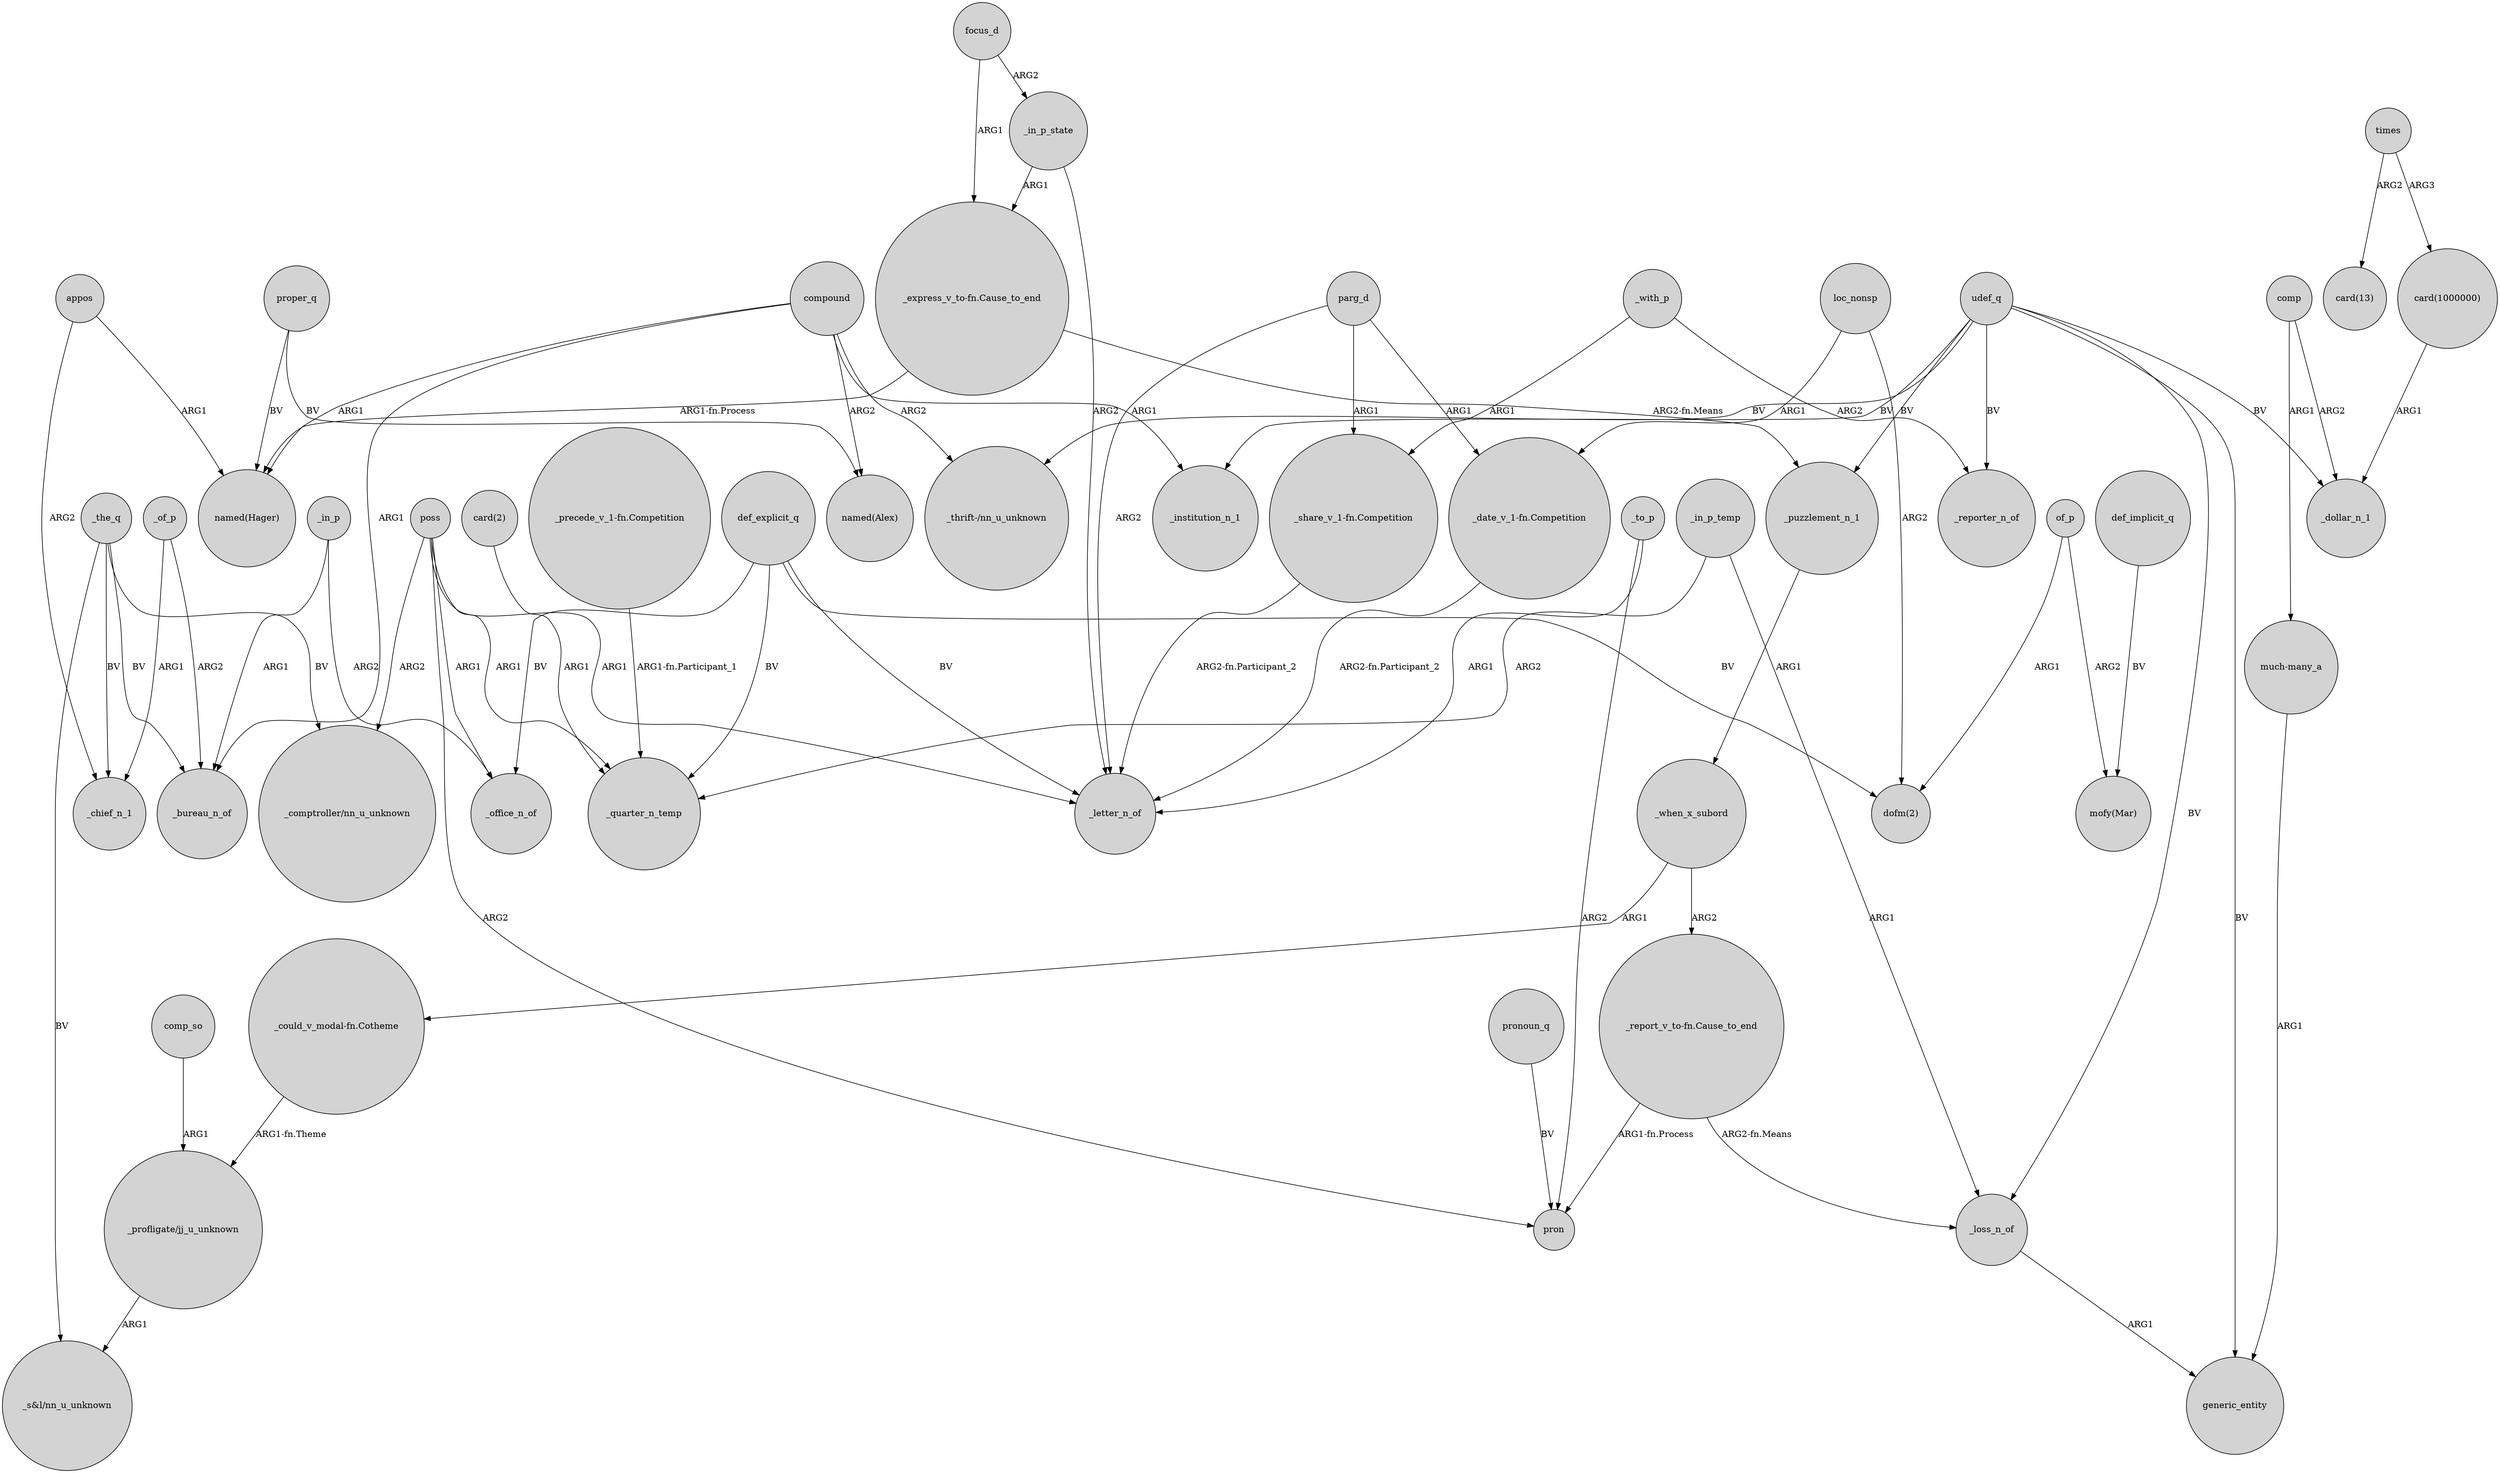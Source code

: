 digraph {
	node [shape=circle style=filled]
	_in_p_temp -> _quarter_n_temp [label=ARG2]
	proper_q -> "named(Hager)" [label=BV]
	_puzzlement_n_1 -> _when_x_subord [label=ARG1]
	focus_d -> _in_p_state [label=ARG2]
	poss -> "_comptroller/nn_u_unknown" [label=ARG2]
	compound -> "named(Alex)" [label=ARG2]
	_in_p -> _office_n_of [label=ARG2]
	def_implicit_q -> "mofy(Mar)" [label=BV]
	udef_q -> "_thrift-/nn_u_unknown" [label=BV]
	of_p -> "mofy(Mar)" [label=ARG2]
	comp -> _dollar_n_1 [label=ARG2]
	_of_p -> _bureau_n_of [label=ARG2]
	udef_q -> _puzzlement_n_1 [label=BV]
	def_explicit_q -> _letter_n_of [label=BV]
	proper_q -> "named(Alex)" [label=BV]
	_the_q -> "_comptroller/nn_u_unknown" [label=BV]
	_in_p_state -> _letter_n_of [label=ARG2]
	udef_q -> _reporter_n_of [label=BV]
	_the_q -> _bureau_n_of [label=BV]
	_when_x_subord -> "_could_v_modal-fn.Cotheme" [label=ARG1]
	_with_p -> "_share_v_1-fn.Competition" [label=ARG1]
	compound -> _institution_n_1 [label=ARG1]
	_when_x_subord -> "_report_v_to-fn.Cause_to_end" [label=ARG2]
	times -> "card(1000000)" [label=ARG3]
	"_express_v_to-fn.Cause_to_end" -> _puzzlement_n_1 [label="ARG2-fn.Means"]
	_the_q -> _chief_n_1 [label=BV]
	parg_d -> "_date_v_1-fn.Competition" [label=ARG1]
	_to_p -> pron [label=ARG2]
	compound -> _bureau_n_of [label=ARG1]
	_loss_n_of -> generic_entity [label=ARG1]
	"_could_v_modal-fn.Cotheme" -> "_profligate/jj_u_unknown" [label="ARG1-fn.Theme"]
	_in_p_state -> "_express_v_to-fn.Cause_to_end" [label=ARG1]
	_in_p -> _bureau_n_of [label=ARG1]
	"_profligate/jj_u_unknown" -> "_s&l/nn_u_unknown" [label=ARG1]
	udef_q -> generic_entity [label=BV]
	focus_d -> "_express_v_to-fn.Cause_to_end" [label=ARG1]
	_of_p -> _chief_n_1 [label=ARG1]
	"_report_v_to-fn.Cause_to_end" -> _loss_n_of [label="ARG2-fn.Means"]
	poss -> _office_n_of [label=ARG1]
	_the_q -> "_s&l/nn_u_unknown" [label=BV]
	pronoun_q -> pron [label=BV]
	poss -> pron [label=ARG2]
	comp -> "much-many_a" [label=ARG1]
	parg_d -> "_share_v_1-fn.Competition" [label=ARG1]
	"_express_v_to-fn.Cause_to_end" -> "named(Hager)" [label="ARG1-fn.Process"]
	"much-many_a" -> generic_entity [label=ARG1]
	_to_p -> _letter_n_of [label=ARG1]
	compound -> "_thrift-/nn_u_unknown" [label=ARG2]
	udef_q -> _loss_n_of [label=BV]
	"_share_v_1-fn.Competition" -> _letter_n_of [label="ARG2-fn.Participant_2"]
	def_explicit_q -> _quarter_n_temp [label=BV]
	udef_q -> _dollar_n_1 [label=BV]
	"card(1000000)" -> _dollar_n_1 [label=ARG1]
	_in_p_temp -> _loss_n_of [label=ARG1]
	of_p -> "dofm(2)" [label=ARG1]
	"card(2)" -> _quarter_n_temp [label=ARG1]
	appos -> _chief_n_1 [label=ARG2]
	udef_q -> _institution_n_1 [label=BV]
	compound -> "named(Hager)" [label=ARG1]
	def_explicit_q -> _office_n_of [label=BV]
	poss -> _letter_n_of [label=ARG1]
	poss -> _quarter_n_temp [label=ARG1]
	"_date_v_1-fn.Competition" -> _letter_n_of [label="ARG2-fn.Participant_2"]
	loc_nonsp -> "dofm(2)" [label=ARG2]
	appos -> "named(Hager)" [label=ARG1]
	parg_d -> _letter_n_of [label=ARG2]
	comp_so -> "_profligate/jj_u_unknown" [label=ARG1]
	"_precede_v_1-fn.Competition" -> _quarter_n_temp [label="ARG1-fn.Participant_1"]
	times -> "card(13)" [label=ARG2]
	"_report_v_to-fn.Cause_to_end" -> pron [label="ARG1-fn.Process"]
	loc_nonsp -> "_date_v_1-fn.Competition" [label=ARG1]
	_with_p -> _reporter_n_of [label=ARG2]
	def_explicit_q -> "dofm(2)" [label=BV]
}
